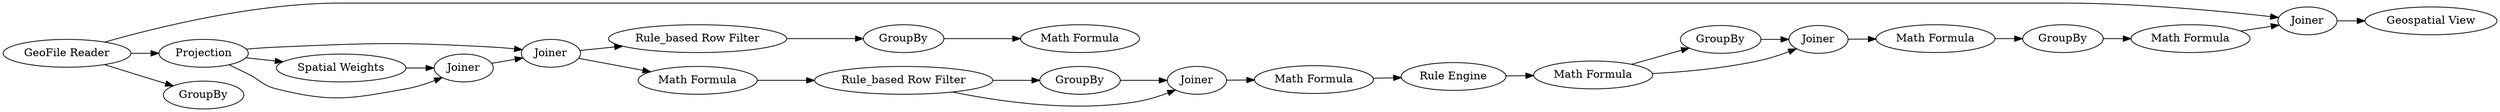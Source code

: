 digraph {
	"4012025307275269954_9" [label="Math Formula"]
	"4012025307275269954_8" [label=GroupBy]
	"4012025307275269954_23" [label="Geospatial View"]
	"4012025307275269954_1" [label="GeoFile Reader"]
	"4012025307275269954_14" [label="Math Formula"]
	"4012025307275269954_11" [label="Rule_based Row Filter"]
	"4012025307275269954_7" [label="Rule_based Row Filter"]
	"4012025307275269954_12" [label=GroupBy]
	"4012025307275269954_22" [label=Joiner]
	"4012025307275269954_6" [label=Joiner]
	"4012025307275269954_15" [label="Rule Engine"]
	"4012025307275269954_17" [label=GroupBy]
	"4012025307275269954_18" [label=Joiner]
	"4012025307275269954_20" [label=GroupBy]
	"4012025307275269954_3" [label=Projection]
	"4012025307275269954_10" [label="Math Formula"]
	"4012025307275269954_2" [label=GroupBy]
	"4012025307275269954_4" [label="Spatial Weights"]
	"4012025307275269954_19" [label="Math Formula"]
	"4012025307275269954_5" [label=Joiner]
	"4012025307275269954_16" [label="Math Formula"]
	"4012025307275269954_21" [label="Math Formula"]
	"4012025307275269954_13" [label=Joiner]
	"4012025307275269954_1" -> "4012025307275269954_22"
	"4012025307275269954_11" -> "4012025307275269954_12"
	"4012025307275269954_8" -> "4012025307275269954_9"
	"4012025307275269954_3" -> "4012025307275269954_4"
	"4012025307275269954_21" -> "4012025307275269954_22"
	"4012025307275269954_3" -> "4012025307275269954_5"
	"4012025307275269954_16" -> "4012025307275269954_17"
	"4012025307275269954_16" -> "4012025307275269954_18"
	"4012025307275269954_7" -> "4012025307275269954_8"
	"4012025307275269954_11" -> "4012025307275269954_13"
	"4012025307275269954_1" -> "4012025307275269954_3"
	"4012025307275269954_22" -> "4012025307275269954_23"
	"4012025307275269954_17" -> "4012025307275269954_18"
	"4012025307275269954_6" -> "4012025307275269954_7"
	"4012025307275269954_5" -> "4012025307275269954_6"
	"4012025307275269954_13" -> "4012025307275269954_14"
	"4012025307275269954_20" -> "4012025307275269954_21"
	"4012025307275269954_14" -> "4012025307275269954_15"
	"4012025307275269954_12" -> "4012025307275269954_13"
	"4012025307275269954_6" -> "4012025307275269954_10"
	"4012025307275269954_10" -> "4012025307275269954_11"
	"4012025307275269954_4" -> "4012025307275269954_5"
	"4012025307275269954_18" -> "4012025307275269954_19"
	"4012025307275269954_15" -> "4012025307275269954_16"
	"4012025307275269954_19" -> "4012025307275269954_20"
	"4012025307275269954_1" -> "4012025307275269954_2"
	"4012025307275269954_3" -> "4012025307275269954_6"
	rankdir=LR
}
